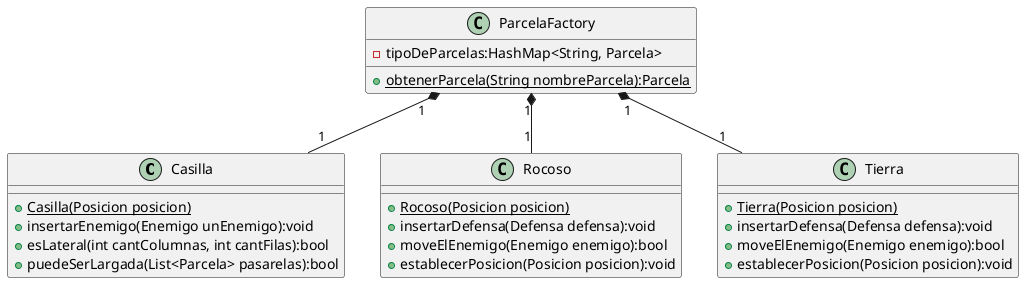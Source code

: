 @startuml

class Casilla {
    {static}+Casilla(Posicion posicion)
    +insertarEnemigo(Enemigo unEnemigo):void
    +esLateral(int cantColumnas, int cantFilas):bool
    +puedeSerLargada(List<Parcela> pasarelas):bool
}

class ParcelaFactory {
    -tipoDeParcelas:HashMap<String, Parcela>
    {static}+obtenerParcela(String nombreParcela):Parcela
}

class Rocoso {
    {static}+Rocoso(Posicion posicion)
    +insertarDefensa(Defensa defensa):void
    +moveElEnemigo(Enemigo enemigo):bool
    +establecerPosicion(Posicion posicion):void
}

class Tierra {
    {static}+Tierra(Posicion posicion)
    +insertarDefensa(Defensa defensa):void
    +moveElEnemigo(Enemigo enemigo):bool
    +establecerPosicion(Posicion posicion):void
}

ParcelaFactory "1" *-- "1" Tierra
ParcelaFactory "1" *-- "1" Rocoso
ParcelaFactory "1" *-- "1" Casilla

@enduml